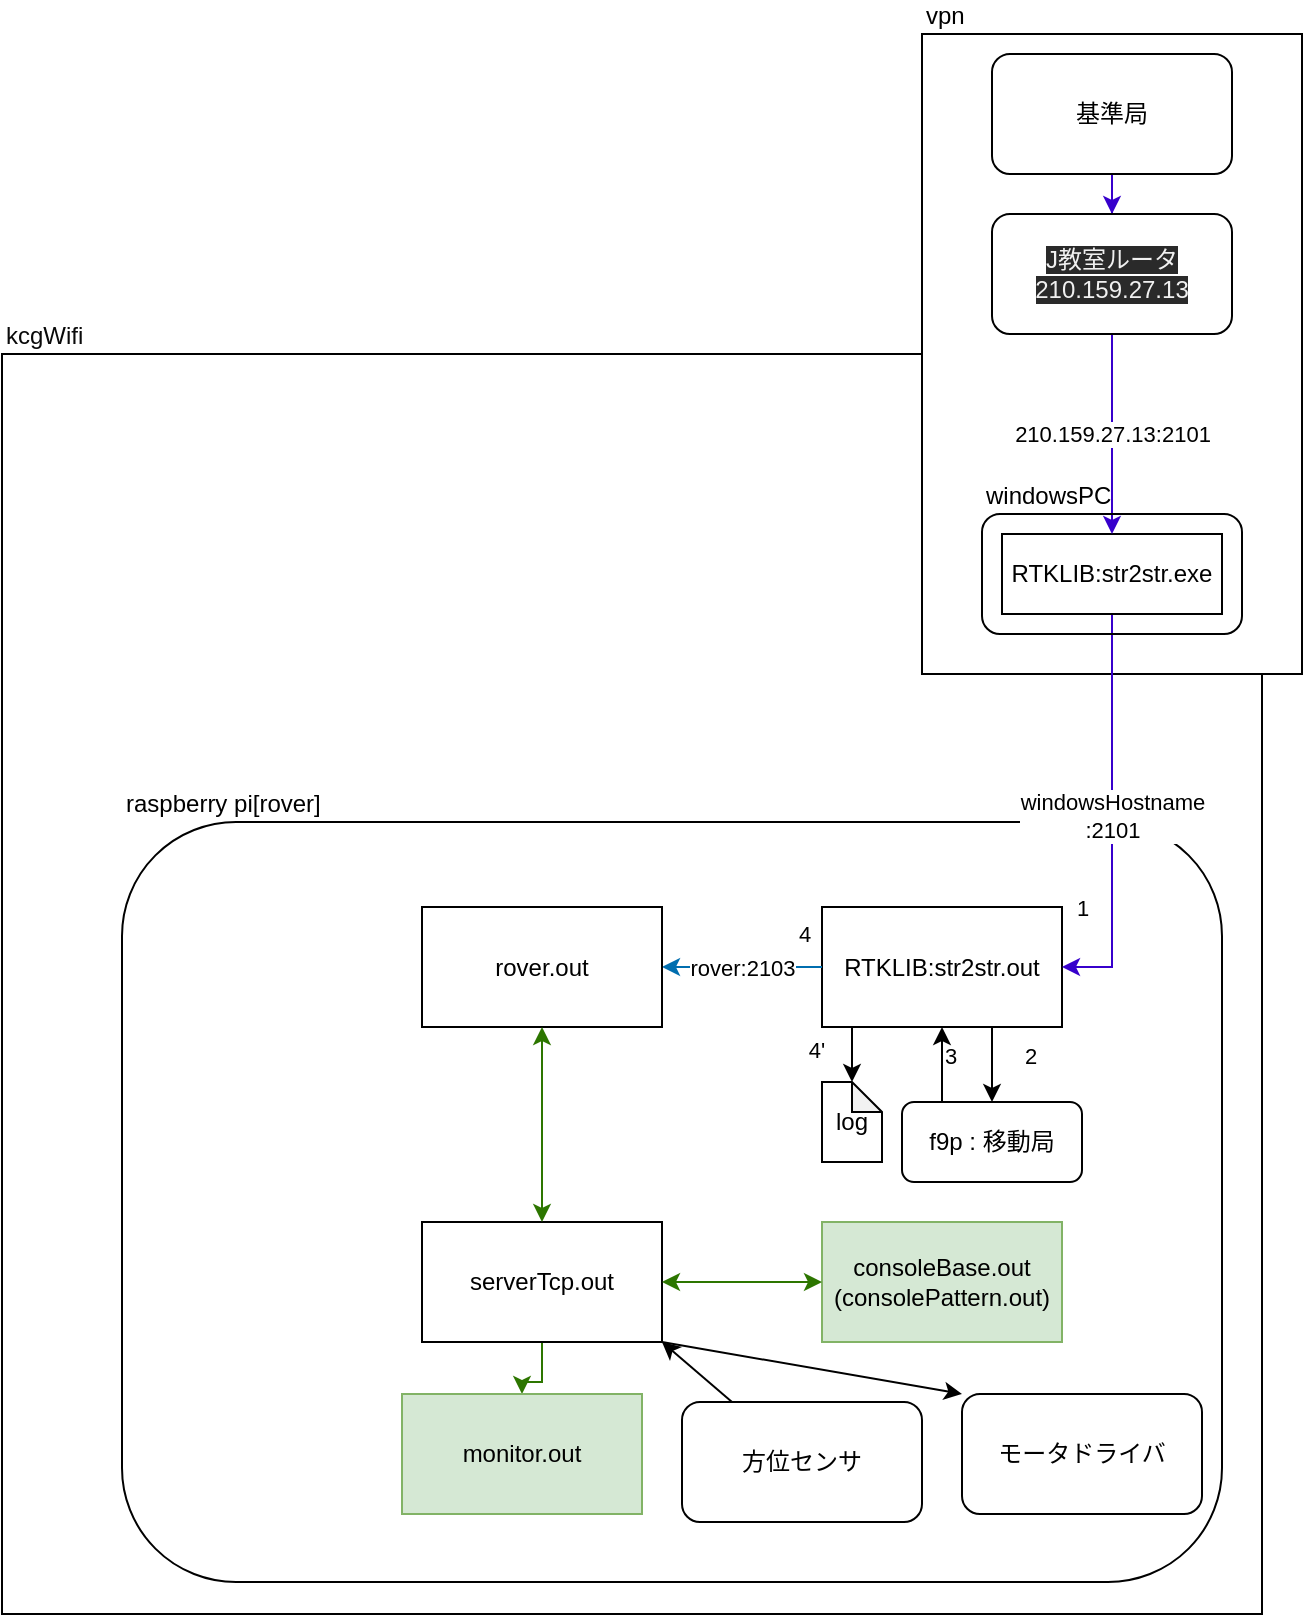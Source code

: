 <mxfile>
    <diagram id="4h4-1hlXPLHmPYGvHNiX" name="現在のシステム構成">
        <mxGraphModel dx="1258" dy="651" grid="1" gridSize="10" guides="1" tooltips="1" connect="1" arrows="1" fold="1" page="1" pageScale="1" pageWidth="1169" pageHeight="827" math="0" shadow="0">
            <root>
                <mxCell id="0"/>
                <mxCell id="1" parent="0"/>
                <mxCell id="3" value="kcgWifi" style="rounded=0;whiteSpace=wrap;html=1;align=left;labelPosition=center;verticalLabelPosition=top;verticalAlign=bottom;labelBackgroundColor=#ffffff;fontColor=#0A0A0A;" parent="1" vertex="1">
                    <mxGeometry x="510" y="180" width="630" height="630" as="geometry"/>
                </mxCell>
                <mxCell id="14" value="RTKLIB:str2str.out" style="rounded=0;whiteSpace=wrap;html=1;fillColor=none;align=center;" parent="1" vertex="1">
                    <mxGeometry x="920" y="456.5" width="120" height="60" as="geometry"/>
                </mxCell>
                <mxCell id="buMRhMvBDXyK5qbtizx7-53" value="vpn" style="rounded=0;whiteSpace=wrap;html=1;align=left;labelPosition=center;verticalLabelPosition=top;verticalAlign=bottom;" vertex="1" parent="1">
                    <mxGeometry x="970" y="20" width="190" height="320" as="geometry"/>
                </mxCell>
                <mxCell id="RR-BX4RhPZ8IhZsyOKge-55" value="raspberry pi[rover]" style="rounded=1;whiteSpace=wrap;html=1;fillColor=none;align=left;labelPosition=center;verticalLabelPosition=top;verticalAlign=bottom;" vertex="1" parent="1">
                    <mxGeometry x="570" y="414" width="550" height="380" as="geometry"/>
                </mxCell>
                <mxCell id="2" value="&lt;span style=&quot;background-color: rgb(255 , 255 , 255)&quot;&gt;&lt;font color=&quot;#000000&quot;&gt;vpn&lt;/font&gt;&lt;/span&gt;" style="rounded=0;whiteSpace=wrap;html=1;align=left;labelPosition=center;verticalLabelPosition=top;verticalAlign=bottom;fillColor=none;" parent="1" vertex="1">
                    <mxGeometry x="970" y="20" width="190" height="320" as="geometry"/>
                </mxCell>
                <mxCell id="15" value="windowsHostname&lt;br&gt;:2101" style="edgeStyle=orthogonalEdgeStyle;rounded=0;orthogonalLoop=1;jettySize=auto;html=1;entryX=1;entryY=0.5;entryDx=0;entryDy=0;fillColor=#6a00ff;strokeColor=#3700CC;" parent="1" source="5" target="14" edge="1">
                    <mxGeometry relative="1" as="geometry"/>
                </mxCell>
                <mxCell id="23" value="1" style="edgeLabel;html=1;align=center;verticalAlign=middle;resizable=0;points=[];" parent="15" vertex="1" connectable="0">
                    <mxGeometry x="0.605" y="1" relative="1" as="geometry">
                        <mxPoint x="-16" y="-15" as="offset"/>
                    </mxGeometry>
                </mxCell>
                <mxCell id="5" value="RTKLIB:str2str.exe" style="rounded=0;whiteSpace=wrap;html=1;fillColor=none;align=center;" parent="1" vertex="1">
                    <mxGeometry x="1010" y="270" width="110" height="40" as="geometry"/>
                </mxCell>
                <mxCell id="10" value="210.159.27.13:2101" style="edgeStyle=orthogonalEdgeStyle;rounded=0;orthogonalLoop=1;jettySize=auto;html=1;exitX=0.5;exitY=1;exitDx=0;exitDy=0;entryX=0.5;entryY=0;entryDx=0;entryDy=0;fillColor=#6a00ff;strokeColor=#3700CC;" parent="1" source="44" target="5" edge="1">
                    <mxGeometry relative="1" as="geometry">
                        <mxPoint x="1065" y="170" as="sourcePoint"/>
                    </mxGeometry>
                </mxCell>
                <mxCell id="30" value="rover:2103" style="edgeStyle=orthogonalEdgeStyle;rounded=0;orthogonalLoop=1;jettySize=auto;html=1;fillColor=#1ba1e2;strokeColor=#006EAF;" parent="1" source="14" target="29" edge="1">
                    <mxGeometry relative="1" as="geometry"/>
                </mxCell>
                <mxCell id="RR-BX4RhPZ8IhZsyOKge-59" style="edgeStyle=orthogonalEdgeStyle;rounded=0;orthogonalLoop=1;jettySize=auto;html=1;entryX=0;entryY=0;entryDx=15;entryDy=0;entryPerimeter=0;" edge="1" parent="1" source="14" target="16">
                    <mxGeometry relative="1" as="geometry">
                        <Array as="points">
                            <mxPoint x="935" y="530"/>
                            <mxPoint x="935" y="530"/>
                        </Array>
                    </mxGeometry>
                </mxCell>
                <mxCell id="RR-BX4RhPZ8IhZsyOKge-60" style="edgeStyle=orthogonalEdgeStyle;rounded=0;orthogonalLoop=1;jettySize=auto;html=1;exitX=0.5;exitY=1;exitDx=0;exitDy=0;entryX=0.5;entryY=0;entryDx=0;entryDy=0;" edge="1" parent="1" source="14" target="47">
                    <mxGeometry relative="1" as="geometry">
                        <Array as="points">
                            <mxPoint x="1005" y="517"/>
                        </Array>
                    </mxGeometry>
                </mxCell>
                <mxCell id="16" value="log" style="shape=note;whiteSpace=wrap;html=1;backgroundOutline=1;darkOpacity=0.05;fillColor=none;align=center;size=15;" parent="1" vertex="1">
                    <mxGeometry x="920" y="544" width="30" height="40" as="geometry"/>
                </mxCell>
                <mxCell id="24" value="2" style="edgeLabel;html=1;align=center;verticalAlign=middle;resizable=0;points=[];" parent="1" vertex="1" connectable="0">
                    <mxGeometry x="1019.998" y="523.996" as="geometry">
                        <mxPoint x="4" y="7" as="offset"/>
                    </mxGeometry>
                </mxCell>
                <mxCell id="25" value="4'" style="edgeLabel;html=1;align=center;verticalAlign=middle;resizable=0;points=[];" parent="1" vertex="1" connectable="0">
                    <mxGeometry x="1039.998" y="489.996" as="geometry">
                        <mxPoint x="-123" y="38" as="offset"/>
                    </mxGeometry>
                </mxCell>
                <mxCell id="26" value="3" style="edgeLabel;html=1;align=center;verticalAlign=middle;resizable=0;points=[];" parent="1" vertex="1" connectable="0">
                    <mxGeometry x="1019.998" y="513.996" as="geometry">
                        <mxPoint x="-36" y="17" as="offset"/>
                    </mxGeometry>
                </mxCell>
                <mxCell id="27" value="4" style="edgeLabel;html=1;align=center;verticalAlign=middle;resizable=0;points=[];" parent="1" vertex="1" connectable="0">
                    <mxGeometry x="909.998" y="473.996" as="geometry">
                        <mxPoint x="1" y="-4" as="offset"/>
                    </mxGeometry>
                </mxCell>
                <mxCell id="29" value="rover.out" style="rounded=0;whiteSpace=wrap;html=1;fillColor=none;align=center;" parent="1" vertex="1">
                    <mxGeometry x="720" y="456.5" width="120" height="60" as="geometry"/>
                </mxCell>
                <mxCell id="38" value="" style="edgeStyle=orthogonalEdgeStyle;rounded=0;orthogonalLoop=1;jettySize=auto;html=1;fillColor=#60a917;strokeColor=#2D7600;" parent="1" source="33" target="34" edge="1">
                    <mxGeometry relative="1" as="geometry"/>
                </mxCell>
                <mxCell id="33" value="serverTcp.out" style="rounded=0;whiteSpace=wrap;html=1;fillColor=none;align=center;" parent="1" vertex="1">
                    <mxGeometry x="720" y="614" width="120" height="60" as="geometry"/>
                </mxCell>
                <mxCell id="34" value="monitor.out" style="rounded=0;whiteSpace=wrap;html=1;fillColor=#d5e8d4;align=center;strokeColor=#82b366;fontColor=#000000;" parent="1" vertex="1">
                    <mxGeometry x="710" y="700" width="120" height="60" as="geometry"/>
                </mxCell>
                <mxCell id="35" value="consoleBase.out&lt;br&gt;(consolePattern.out)" style="rounded=0;whiteSpace=wrap;html=1;fillColor=#d5e8d4;align=center;strokeColor=#82b366;fontColor=#000000;" parent="1" vertex="1">
                    <mxGeometry x="920" y="614" width="120" height="60" as="geometry"/>
                </mxCell>
                <mxCell id="46" value="" style="edgeStyle=orthogonalEdgeStyle;rounded=0;orthogonalLoop=1;jettySize=auto;html=1;fillColor=#6a00ff;strokeColor=#3700CC;" parent="1" source="43" target="44" edge="1">
                    <mxGeometry relative="1" as="geometry"/>
                </mxCell>
                <mxCell id="43" value="基準局" style="rounded=1;whiteSpace=wrap;html=1;fillColor=none;align=center;" parent="1" vertex="1">
                    <mxGeometry x="1005" y="30" width="120" height="60" as="geometry"/>
                </mxCell>
                <mxCell id="44" value="&#10;&#10;&lt;span style=&quot;color: rgb(240, 240, 240); font-family: helvetica; font-size: 12px; font-style: normal; font-weight: 400; letter-spacing: normal; text-indent: 0px; text-transform: none; word-spacing: 0px; background-color: rgb(42, 42, 42); display: inline; float: none;&quot;&gt;J教室ルータ&lt;/span&gt;&lt;br style=&quot;color: rgb(240, 240, 240); font-family: helvetica; font-size: 12px; font-style: normal; font-weight: 400; letter-spacing: normal; text-indent: 0px; text-transform: none; word-spacing: 0px; background-color: rgb(42, 42, 42);&quot;&gt;&lt;span style=&quot;color: rgb(240, 240, 240); font-family: helvetica; font-size: 12px; font-style: normal; font-weight: 400; letter-spacing: normal; text-indent: 0px; text-transform: none; word-spacing: 0px; background-color: rgb(42, 42, 42); display: inline; float: none;&quot;&gt;210.159.27.13&lt;/span&gt;&#10;&#10;" style="rounded=1;whiteSpace=wrap;html=1;fillColor=none;align=center;" parent="1" vertex="1">
                    <mxGeometry x="1005" y="110" width="120" height="60" as="geometry"/>
                </mxCell>
                <mxCell id="45" value="windowsPC" style="rounded=1;whiteSpace=wrap;html=1;fillColor=none;align=left;labelPosition=center;verticalLabelPosition=top;verticalAlign=bottom;" parent="1" vertex="1">
                    <mxGeometry x="1000" y="260" width="130" height="60" as="geometry"/>
                </mxCell>
                <mxCell id="49" style="edgeStyle=orthogonalEdgeStyle;rounded=0;orthogonalLoop=1;jettySize=auto;html=1;exitX=0.5;exitY=0;exitDx=0;exitDy=0;entryX=0.5;entryY=1;entryDx=0;entryDy=0;" edge="1" parent="1" source="47" target="14">
                    <mxGeometry relative="1" as="geometry">
                        <Array as="points">
                            <mxPoint x="980" y="554"/>
                        </Array>
                    </mxGeometry>
                </mxCell>
                <mxCell id="47" value="f9p : 移動局" style="rounded=1;whiteSpace=wrap;html=1;" vertex="1" parent="1">
                    <mxGeometry x="960" y="554" width="90" height="40" as="geometry"/>
                </mxCell>
                <mxCell id="50" value="モータドライバ" style="rounded=1;whiteSpace=wrap;html=1;" vertex="1" parent="1">
                    <mxGeometry x="990" y="700" width="120" height="60" as="geometry"/>
                </mxCell>
                <mxCell id="51" value="" style="endArrow=classic;html=1;entryX=0;entryY=0;entryDx=0;entryDy=0;exitX=1;exitY=1;exitDx=0;exitDy=0;" edge="1" parent="1" source="33" target="50">
                    <mxGeometry width="50" height="50" relative="1" as="geometry">
                        <mxPoint x="560" y="430" as="sourcePoint"/>
                        <mxPoint x="610" y="380" as="targetPoint"/>
                    </mxGeometry>
                </mxCell>
                <mxCell id="52" value="" style="endArrow=classic;startArrow=classic;html=1;entryX=0;entryY=0.5;entryDx=0;entryDy=0;exitX=1;exitY=0.5;exitDx=0;exitDy=0;fillColor=#60a917;strokeColor=#2D7600;" edge="1" parent="1" source="33" target="35">
                    <mxGeometry width="50" height="50" relative="1" as="geometry">
                        <mxPoint x="670" y="480" as="sourcePoint"/>
                        <mxPoint x="610" y="380" as="targetPoint"/>
                    </mxGeometry>
                </mxCell>
                <mxCell id="53" value="" style="endArrow=classic;startArrow=classic;html=1;entryX=0.5;entryY=1;entryDx=0;entryDy=0;exitX=0.5;exitY=0;exitDx=0;exitDy=0;fillColor=#60a917;strokeColor=#2D7600;" edge="1" parent="1" source="33" target="29">
                    <mxGeometry width="50" height="50" relative="1" as="geometry">
                        <mxPoint x="560" y="430" as="sourcePoint"/>
                        <mxPoint x="610" y="380" as="targetPoint"/>
                    </mxGeometry>
                </mxCell>
                <mxCell id="RR-BX4RhPZ8IhZsyOKge-53" value="方位センサ" style="rounded=1;whiteSpace=wrap;html=1;" vertex="1" parent="1">
                    <mxGeometry x="850" y="704" width="120" height="60" as="geometry"/>
                </mxCell>
                <mxCell id="RR-BX4RhPZ8IhZsyOKge-54" value="" style="endArrow=classic;html=1;entryX=1;entryY=1;entryDx=0;entryDy=0;" edge="1" parent="1" source="RR-BX4RhPZ8IhZsyOKge-53" target="33">
                    <mxGeometry width="50" height="50" relative="1" as="geometry">
                        <mxPoint x="560" y="430" as="sourcePoint"/>
                        <mxPoint x="610" y="380" as="targetPoint"/>
                    </mxGeometry>
                </mxCell>
            </root>
        </mxGraphModel>
    </diagram>
    <diagram id="5j5Y93fpTIJGQrGHd6JN" name="アイコンの説明">
        <mxGraphModel grid="1" gridSize="10" guides="1" tooltips="1" connect="1" arrows="1" page="1" fold="1" pageScale="1" pageWidth="1169" pageHeight="827" math="0" shadow="0">
            <root>
                <mxCell id="kNCsVmunjcMlmzxXIHjF-0"/>
                <mxCell id="kNCsVmunjcMlmzxXIHjF-1" parent="kNCsVmunjcMlmzxXIHjF-0"/>
                <mxCell id="mN4JKRebhb1rHEVhPrel-14" value="" style="shape=table;html=1;whiteSpace=wrap;startSize=0;container=1;collapsible=0;childLayout=tableLayout;" vertex="1" parent="kNCsVmunjcMlmzxXIHjF-1">
                    <mxGeometry x="30" y="40" width="720" height="782" as="geometry"/>
                </mxCell>
                <mxCell id="Yqk7UTUQTwyv_QqydPl_-1" style="shape=partialRectangle;html=1;whiteSpace=wrap;collapsible=0;dropTarget=0;pointerEvents=0;fillColor=none;top=0;left=0;bottom=0;right=0;points=[[0,0.5],[1,0.5]];portConstraint=eastwest;" vertex="1" parent="mN4JKRebhb1rHEVhPrel-14">
                    <mxGeometry width="720" height="98" as="geometry"/>
                </mxCell>
                <mxCell id="Yqk7UTUQTwyv_QqydPl_-2" style="shape=partialRectangle;html=1;whiteSpace=wrap;connectable=0;fillColor=none;top=0;left=0;bottom=0;right=0;overflow=hidden;" vertex="1" parent="Yqk7UTUQTwyv_QqydPl_-1">
                    <mxGeometry width="210" height="98" as="geometry"/>
                </mxCell>
                <mxCell id="Yqk7UTUQTwyv_QqydPl_-3" style="shape=partialRectangle;html=1;whiteSpace=wrap;connectable=0;fillColor=none;top=0;left=0;bottom=0;right=0;overflow=hidden;" vertex="1" parent="Yqk7UTUQTwyv_QqydPl_-1">
                    <mxGeometry x="210" width="510" height="98" as="geometry"/>
                </mxCell>
                <mxCell id="mN4JKRebhb1rHEVhPrel-15" value="" style="shape=partialRectangle;html=1;whiteSpace=wrap;collapsible=0;dropTarget=0;pointerEvents=0;fillColor=none;top=0;left=0;bottom=0;right=0;points=[[0,0.5],[1,0.5]];portConstraint=eastwest;" vertex="1" parent="mN4JKRebhb1rHEVhPrel-14">
                    <mxGeometry y="98" width="720" height="98" as="geometry"/>
                </mxCell>
                <mxCell id="mN4JKRebhb1rHEVhPrel-16" value="" style="shape=partialRectangle;html=1;whiteSpace=wrap;connectable=0;fillColor=none;top=0;left=0;bottom=0;right=0;overflow=hidden;" vertex="1" parent="mN4JKRebhb1rHEVhPrel-15">
                    <mxGeometry width="210" height="98" as="geometry"/>
                </mxCell>
                <mxCell id="mN4JKRebhb1rHEVhPrel-17" value="" style="shape=partialRectangle;html=1;whiteSpace=wrap;connectable=0;fillColor=none;top=0;left=0;bottom=0;right=0;overflow=hidden;" vertex="1" parent="mN4JKRebhb1rHEVhPrel-15">
                    <mxGeometry x="210" width="510" height="98" as="geometry"/>
                </mxCell>
                <mxCell id="mN4JKRebhb1rHEVhPrel-19" value="" style="shape=partialRectangle;html=1;whiteSpace=wrap;collapsible=0;dropTarget=0;pointerEvents=0;fillColor=none;top=0;left=0;bottom=0;right=0;points=[[0,0.5],[1,0.5]];portConstraint=eastwest;" vertex="1" parent="mN4JKRebhb1rHEVhPrel-14">
                    <mxGeometry y="196" width="720" height="97" as="geometry"/>
                </mxCell>
                <mxCell id="mN4JKRebhb1rHEVhPrel-20" value="" style="shape=partialRectangle;html=1;whiteSpace=wrap;connectable=0;fillColor=none;top=0;left=0;bottom=0;right=0;overflow=hidden;" vertex="1" parent="mN4JKRebhb1rHEVhPrel-19">
                    <mxGeometry width="210" height="97" as="geometry"/>
                </mxCell>
                <mxCell id="mN4JKRebhb1rHEVhPrel-21" value="" style="shape=partialRectangle;html=1;whiteSpace=wrap;connectable=0;fillColor=none;top=0;left=0;bottom=0;right=0;overflow=hidden;" vertex="1" parent="mN4JKRebhb1rHEVhPrel-19">
                    <mxGeometry x="210" width="510" height="97" as="geometry"/>
                </mxCell>
                <mxCell id="mN4JKRebhb1rHEVhPrel-23" value="" style="shape=partialRectangle;html=1;whiteSpace=wrap;collapsible=0;dropTarget=0;pointerEvents=0;fillColor=none;top=0;left=0;bottom=0;right=0;points=[[0,0.5],[1,0.5]];portConstraint=eastwest;" vertex="1" parent="mN4JKRebhb1rHEVhPrel-14">
                    <mxGeometry y="293" width="720" height="98" as="geometry"/>
                </mxCell>
                <mxCell id="mN4JKRebhb1rHEVhPrel-24" value="" style="shape=partialRectangle;html=1;whiteSpace=wrap;connectable=0;fillColor=none;top=0;left=0;bottom=0;right=0;overflow=hidden;" vertex="1" parent="mN4JKRebhb1rHEVhPrel-23">
                    <mxGeometry width="210" height="98" as="geometry"/>
                </mxCell>
                <mxCell id="mN4JKRebhb1rHEVhPrel-25" value="" style="shape=partialRectangle;html=1;whiteSpace=wrap;connectable=0;fillColor=none;top=0;left=0;bottom=0;right=0;overflow=hidden;" vertex="1" parent="mN4JKRebhb1rHEVhPrel-23">
                    <mxGeometry x="210" width="510" height="98" as="geometry"/>
                </mxCell>
                <mxCell id="mN4JKRebhb1rHEVhPrel-27" style="shape=partialRectangle;html=1;whiteSpace=wrap;collapsible=0;dropTarget=0;pointerEvents=0;fillColor=none;top=0;left=0;bottom=0;right=0;points=[[0,0.5],[1,0.5]];portConstraint=eastwest;" vertex="1" parent="mN4JKRebhb1rHEVhPrel-14">
                    <mxGeometry y="391" width="720" height="98" as="geometry"/>
                </mxCell>
                <mxCell id="mN4JKRebhb1rHEVhPrel-28" style="shape=partialRectangle;html=1;whiteSpace=wrap;connectable=0;fillColor=none;top=0;left=0;bottom=0;right=0;overflow=hidden;" vertex="1" parent="mN4JKRebhb1rHEVhPrel-27">
                    <mxGeometry width="210" height="98" as="geometry"/>
                </mxCell>
                <mxCell id="mN4JKRebhb1rHEVhPrel-29" style="shape=partialRectangle;html=1;whiteSpace=wrap;connectable=0;fillColor=none;top=0;left=0;bottom=0;right=0;overflow=hidden;" vertex="1" parent="mN4JKRebhb1rHEVhPrel-27">
                    <mxGeometry x="210" width="510" height="98" as="geometry"/>
                </mxCell>
                <mxCell id="mN4JKRebhb1rHEVhPrel-31" style="shape=partialRectangle;html=1;whiteSpace=wrap;collapsible=0;dropTarget=0;pointerEvents=0;fillColor=none;top=0;left=0;bottom=0;right=0;points=[[0,0.5],[1,0.5]];portConstraint=eastwest;" vertex="1" parent="mN4JKRebhb1rHEVhPrel-14">
                    <mxGeometry y="489" width="720" height="98" as="geometry"/>
                </mxCell>
                <mxCell id="mN4JKRebhb1rHEVhPrel-32" style="shape=partialRectangle;html=1;whiteSpace=wrap;connectable=0;fillColor=none;top=0;left=0;bottom=0;right=0;overflow=hidden;" vertex="1" parent="mN4JKRebhb1rHEVhPrel-31">
                    <mxGeometry width="210" height="98" as="geometry"/>
                </mxCell>
                <mxCell id="mN4JKRebhb1rHEVhPrel-33" style="shape=partialRectangle;html=1;whiteSpace=wrap;connectable=0;fillColor=none;top=0;left=0;bottom=0;right=0;overflow=hidden;" vertex="1" parent="mN4JKRebhb1rHEVhPrel-31">
                    <mxGeometry x="210" width="510" height="98" as="geometry"/>
                </mxCell>
                <mxCell id="mN4JKRebhb1rHEVhPrel-35" style="shape=partialRectangle;html=1;whiteSpace=wrap;collapsible=0;dropTarget=0;pointerEvents=0;fillColor=none;top=0;left=0;bottom=0;right=0;points=[[0,0.5],[1,0.5]];portConstraint=eastwest;" vertex="1" parent="mN4JKRebhb1rHEVhPrel-14">
                    <mxGeometry y="587" width="720" height="97" as="geometry"/>
                </mxCell>
                <mxCell id="mN4JKRebhb1rHEVhPrel-36" style="shape=partialRectangle;html=1;whiteSpace=wrap;connectable=0;fillColor=none;top=0;left=0;bottom=0;right=0;overflow=hidden;" vertex="1" parent="mN4JKRebhb1rHEVhPrel-35">
                    <mxGeometry width="210" height="97" as="geometry"/>
                </mxCell>
                <mxCell id="mN4JKRebhb1rHEVhPrel-37" style="shape=partialRectangle;html=1;whiteSpace=wrap;connectable=0;fillColor=none;top=0;left=0;bottom=0;right=0;overflow=hidden;" vertex="1" parent="mN4JKRebhb1rHEVhPrel-35">
                    <mxGeometry x="210" width="510" height="97" as="geometry"/>
                </mxCell>
                <mxCell id="mN4JKRebhb1rHEVhPrel-41" style="shape=partialRectangle;html=1;whiteSpace=wrap;collapsible=0;dropTarget=0;pointerEvents=0;fillColor=none;top=0;left=0;bottom=0;right=0;points=[[0,0.5],[1,0.5]];portConstraint=eastwest;" vertex="1" parent="mN4JKRebhb1rHEVhPrel-14">
                    <mxGeometry y="684" width="720" height="98" as="geometry"/>
                </mxCell>
                <mxCell id="mN4JKRebhb1rHEVhPrel-42" style="shape=partialRectangle;html=1;whiteSpace=wrap;connectable=0;fillColor=none;top=0;left=0;bottom=0;right=0;overflow=hidden;" vertex="1" parent="mN4JKRebhb1rHEVhPrel-41">
                    <mxGeometry width="210" height="98" as="geometry"/>
                </mxCell>
                <mxCell id="mN4JKRebhb1rHEVhPrel-43" style="shape=partialRectangle;html=1;whiteSpace=wrap;connectable=0;fillColor=none;top=0;left=0;bottom=0;right=0;overflow=hidden;" vertex="1" parent="mN4JKRebhb1rHEVhPrel-41">
                    <mxGeometry x="210" width="510" height="98" as="geometry"/>
                </mxCell>
                <mxCell id="4ztGndfc5nRNC1DjgXv_-0" value="" style="rounded=0;whiteSpace=wrap;html=1;" vertex="1" parent="kNCsVmunjcMlmzxXIHjF-1">
                    <mxGeometry x="70" y="60" width="120" height="60" as="geometry"/>
                </mxCell>
                <mxCell id="4ztGndfc5nRNC1DjgXv_-1" value="" style="rounded=1;whiteSpace=wrap;html=1;" vertex="1" parent="kNCsVmunjcMlmzxXIHjF-1">
                    <mxGeometry x="70" y="260" width="120" height="60" as="geometry"/>
                </mxCell>
                <mxCell id="4ztGndfc5nRNC1DjgXv_-4" value="" style="group" vertex="1" connectable="0" parent="kNCsVmunjcMlmzxXIHjF-1">
                    <mxGeometry x="82.5" y="440" width="95" height="50" as="geometry"/>
                </mxCell>
                <mxCell id="4ztGndfc5nRNC1DjgXv_-2" value="" style="endArrow=classic;startArrow=classic;html=1;fillColor=#60a917;strokeColor=#2D7600;" edge="1" parent="4ztGndfc5nRNC1DjgXv_-4">
                    <mxGeometry width="50" height="50" relative="1" as="geometry">
                        <mxPoint x="45" y="50" as="sourcePoint"/>
                        <mxPoint x="95" as="targetPoint"/>
                    </mxGeometry>
                </mxCell>
                <mxCell id="4ztGndfc5nRNC1DjgXv_-3" value="" style="endArrow=classic;html=1;fillColor=#60a917;strokeColor=#2D7600;" edge="1" parent="4ztGndfc5nRNC1DjgXv_-4">
                    <mxGeometry width="50" height="50" relative="1" as="geometry">
                        <mxPoint y="50" as="sourcePoint"/>
                        <mxPoint x="50" as="targetPoint"/>
                    </mxGeometry>
                </mxCell>
                <mxCell id="4ztGndfc5nRNC1DjgXv_-8" value="" style="endArrow=classic;html=1;fillColor=#1ba1e2;strokeColor=#006EAF;" edge="1" parent="kNCsVmunjcMlmzxXIHjF-1">
                    <mxGeometry width="50" height="50" relative="1" as="geometry">
                        <mxPoint x="110" y="590" as="sourcePoint"/>
                        <mxPoint x="160" y="540" as="targetPoint"/>
                    </mxGeometry>
                </mxCell>
                <mxCell id="4ztGndfc5nRNC1DjgXv_-9" value="" style="endArrow=classic;html=1;" edge="1" parent="kNCsVmunjcMlmzxXIHjF-1">
                    <mxGeometry width="50" height="50" relative="1" as="geometry">
                        <mxPoint x="105" y="790" as="sourcePoint"/>
                        <mxPoint x="155" y="740" as="targetPoint"/>
                    </mxGeometry>
                </mxCell>
                <mxCell id="mN4JKRebhb1rHEVhPrel-0" value="" style="endArrow=classic;html=1;fillColor=#6a00ff;strokeColor=#3700CC;" edge="1" parent="kNCsVmunjcMlmzxXIHjF-1">
                    <mxGeometry width="50" height="50" relative="1" as="geometry">
                        <mxPoint x="105" y="690" as="sourcePoint"/>
                        <mxPoint x="155" y="640" as="targetPoint"/>
                    </mxGeometry>
                </mxCell>
                <mxCell id="Yqk7UTUQTwyv_QqydPl_-0" value="" style="rounded=0;whiteSpace=wrap;html=1;fillColor=#d5e8d4;align=center;strokeColor=#82b366;fontColor=#000000;" vertex="1" parent="kNCsVmunjcMlmzxXIHjF-1">
                    <mxGeometry x="70" y="150" width="120" height="60" as="geometry"/>
                </mxCell>
                <mxCell id="G98XHfeNQoCNN-kkhcOo-0" value="" style="shape=note;whiteSpace=wrap;html=1;backgroundOutline=1;darkOpacity=0.05;fillColor=none;align=center;size=15;" vertex="1" parent="kNCsVmunjcMlmzxXIHjF-1">
                    <mxGeometry x="100" y="350" width="40" height="60" as="geometry"/>
                </mxCell>
                <mxCell id="KR0m7NkLD3EL9DgzxQ03-0" value="その他の-データ送信" style="text;html=1;strokeColor=none;fillColor=none;align=center;verticalAlign=middle;whiteSpace=wrap;rounded=0;" vertex="1" parent="kNCsVmunjcMlmzxXIHjF-1">
                    <mxGeometry x="350" y="760" width="260" height="20" as="geometry"/>
                </mxCell>
                <mxCell id="KR0m7NkLD3EL9DgzxQ03-1" value="tcp通信によるRTCMデータの送信" style="text;html=1;strokeColor=none;fillColor=none;align=center;verticalAlign=middle;whiteSpace=wrap;rounded=0;" vertex="1" parent="kNCsVmunjcMlmzxXIHjF-1">
                    <mxGeometry x="340" y="670" width="260" height="20" as="geometry"/>
                </mxCell>
                <mxCell id="KR0m7NkLD3EL9DgzxQ03-2" value="tcp通信によるRTK計算結果の送信" style="text;html=1;strokeColor=none;fillColor=none;align=center;verticalAlign=middle;whiteSpace=wrap;rounded=0;" vertex="1" parent="kNCsVmunjcMlmzxXIHjF-1">
                    <mxGeometry x="330" y="570" width="260" height="20" as="geometry"/>
                </mxCell>
                <mxCell id="KR0m7NkLD3EL9DgzxQ03-4" value="tcp通信によるtcpStruct構造体の送受信&lt;br&gt;(現在は3456ポート使用中&lt;span&gt;)&lt;/span&gt;" style="text;html=1;strokeColor=none;fillColor=none;align=center;verticalAlign=middle;whiteSpace=wrap;rounded=0;" vertex="1" parent="kNCsVmunjcMlmzxXIHjF-1">
                    <mxGeometry x="330" y="470" width="260" height="20" as="geometry"/>
                </mxCell>
                <mxCell id="KR0m7NkLD3EL9DgzxQ03-5" value="ファイルを示す" style="text;html=1;strokeColor=none;fillColor=none;align=center;verticalAlign=middle;whiteSpace=wrap;rounded=0;" vertex="1" parent="kNCsVmunjcMlmzxXIHjF-1">
                    <mxGeometry x="330" y="370" width="260" height="20" as="geometry"/>
                </mxCell>
                <mxCell id="KR0m7NkLD3EL9DgzxQ03-6" value="モジュール(ルータ、PC、センサ)、&lt;br&gt;ネットワーク(VPN, kcgWifi)" style="text;html=1;strokeColor=none;fillColor=none;align=center;verticalAlign=middle;whiteSpace=wrap;rounded=0;" vertex="1" parent="kNCsVmunjcMlmzxXIHjF-1">
                    <mxGeometry x="340" y="280" width="260" height="20" as="geometry"/>
                </mxCell>
                <mxCell id="KR0m7NkLD3EL9DgzxQ03-7" value="ROVERシステム駆動に必須でないプログラム" style="text;html=1;strokeColor=none;fillColor=none;align=center;verticalAlign=middle;whiteSpace=wrap;rounded=0;" vertex="1" parent="kNCsVmunjcMlmzxXIHjF-1">
                    <mxGeometry x="330" y="180" width="260" height="20" as="geometry"/>
                </mxCell>
                <mxCell id="KR0m7NkLD3EL9DgzxQ03-8" value="ROVERシステム駆動に必須のプログラム" style="text;html=1;strokeColor=none;fillColor=none;align=center;verticalAlign=middle;whiteSpace=wrap;rounded=0;" vertex="1" parent="kNCsVmunjcMlmzxXIHjF-1">
                    <mxGeometry x="330" y="80" width="260" height="20" as="geometry"/>
                </mxCell>
                <mxCell id="Nck8NlAE6zzFdZhVcry5-0" value="現在のシステム構成の記号" style="text;html=1;strokeColor=none;fillColor=none;align=center;verticalAlign=middle;whiteSpace=wrap;rounded=0;" vertex="1" parent="kNCsVmunjcMlmzxXIHjF-1">
                    <mxGeometry x="30" y="20" width="160" height="20" as="geometry"/>
                </mxCell>
            </root>
        </mxGraphModel>
    </diagram>
</mxfile>

